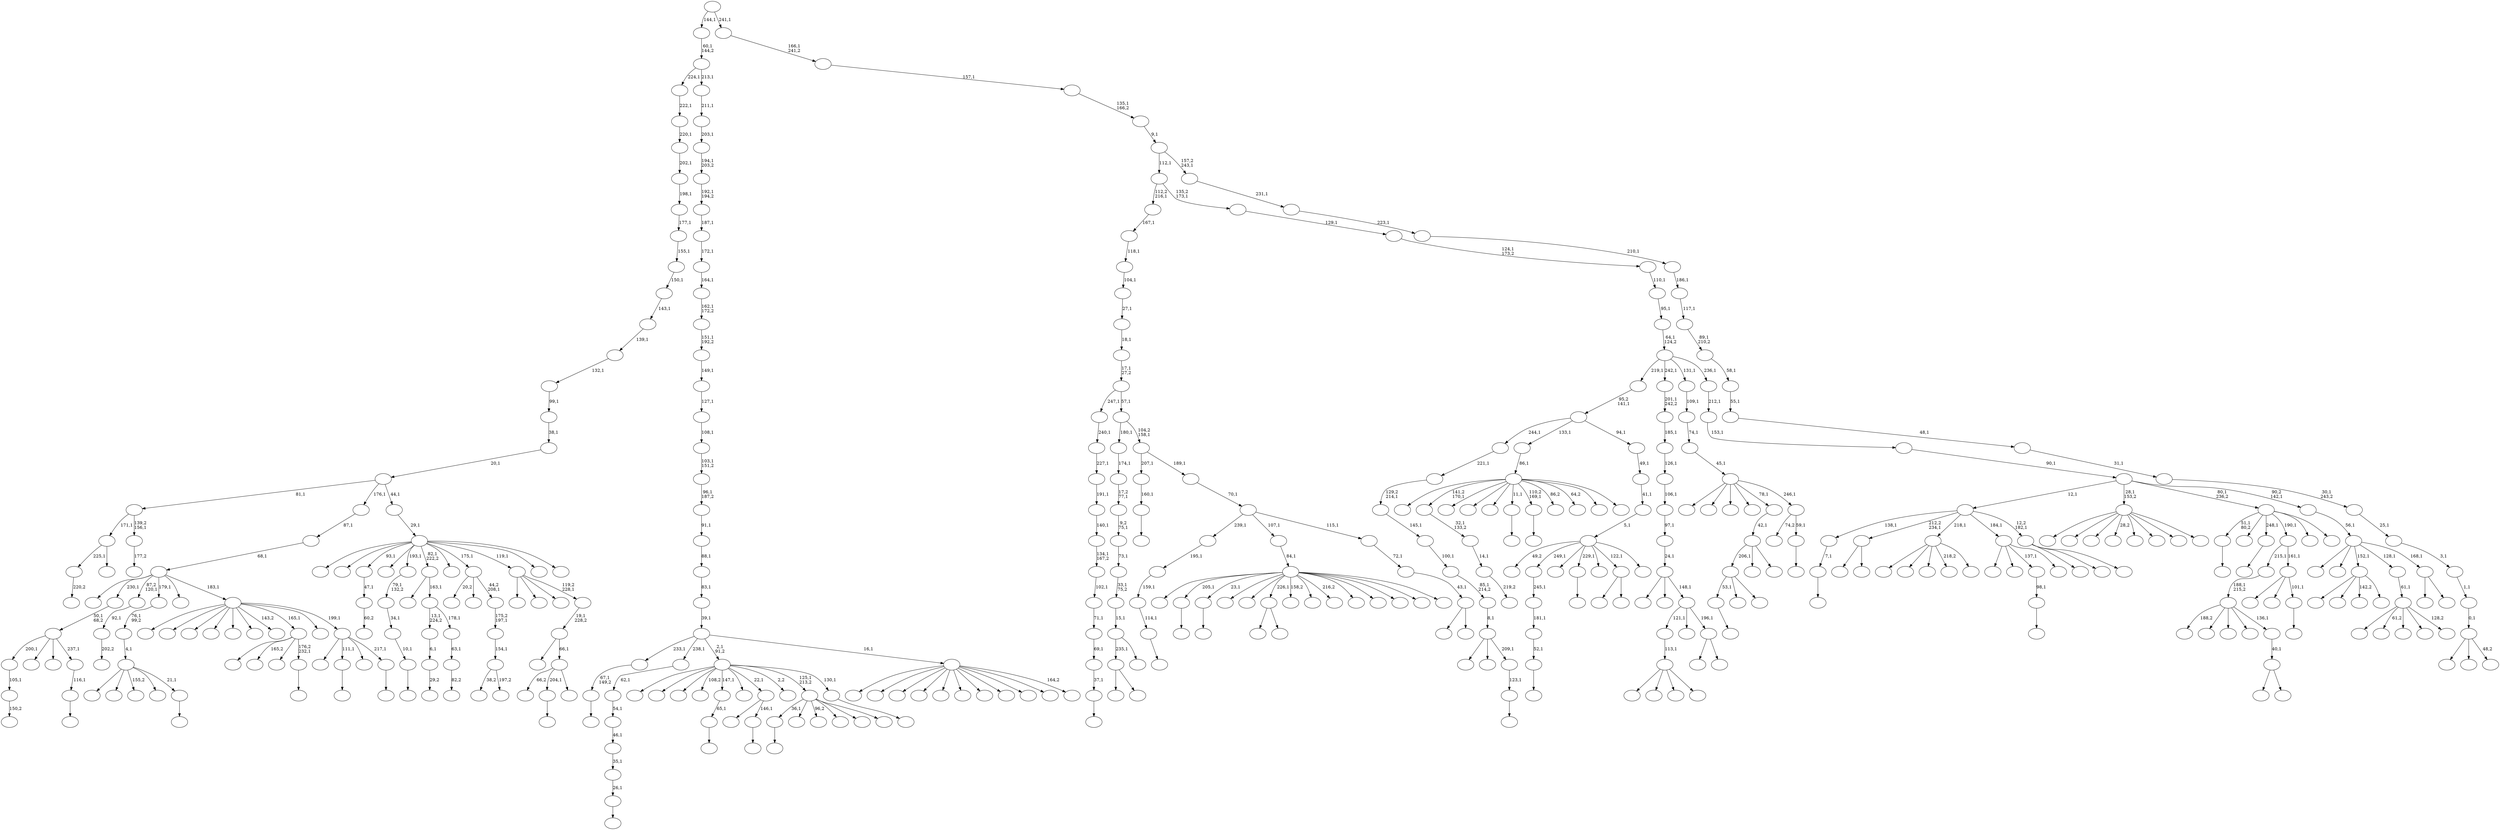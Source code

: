 digraph T {
	450 [label=""]
	449 [label=""]
	448 [label=""]
	447 [label=""]
	446 [label=""]
	445 [label=""]
	444 [label=""]
	443 [label=""]
	442 [label=""]
	441 [label=""]
	440 [label=""]
	439 [label=""]
	438 [label=""]
	437 [label=""]
	436 [label=""]
	435 [label=""]
	434 [label=""]
	433 [label=""]
	432 [label=""]
	431 [label=""]
	430 [label=""]
	429 [label=""]
	428 [label=""]
	427 [label=""]
	426 [label=""]
	425 [label=""]
	424 [label=""]
	423 [label=""]
	422 [label=""]
	421 [label=""]
	420 [label=""]
	419 [label=""]
	418 [label=""]
	417 [label=""]
	416 [label=""]
	415 [label=""]
	414 [label=""]
	413 [label=""]
	412 [label=""]
	411 [label=""]
	410 [label=""]
	409 [label=""]
	408 [label=""]
	407 [label=""]
	406 [label=""]
	405 [label=""]
	404 [label=""]
	403 [label=""]
	402 [label=""]
	401 [label=""]
	400 [label=""]
	399 [label=""]
	398 [label=""]
	397 [label=""]
	396 [label=""]
	395 [label=""]
	394 [label=""]
	393 [label=""]
	392 [label=""]
	391 [label=""]
	390 [label=""]
	389 [label=""]
	388 [label=""]
	387 [label=""]
	386 [label=""]
	385 [label=""]
	384 [label=""]
	383 [label=""]
	382 [label=""]
	381 [label=""]
	380 [label=""]
	379 [label=""]
	378 [label=""]
	377 [label=""]
	376 [label=""]
	375 [label=""]
	374 [label=""]
	373 [label=""]
	372 [label=""]
	371 [label=""]
	370 [label=""]
	369 [label=""]
	368 [label=""]
	367 [label=""]
	366 [label=""]
	365 [label=""]
	364 [label=""]
	363 [label=""]
	362 [label=""]
	361 [label=""]
	360 [label=""]
	359 [label=""]
	358 [label=""]
	357 [label=""]
	356 [label=""]
	355 [label=""]
	354 [label=""]
	353 [label=""]
	352 [label=""]
	351 [label=""]
	350 [label=""]
	349 [label=""]
	348 [label=""]
	347 [label=""]
	346 [label=""]
	345 [label=""]
	344 [label=""]
	343 [label=""]
	342 [label=""]
	341 [label=""]
	340 [label=""]
	339 [label=""]
	338 [label=""]
	337 [label=""]
	336 [label=""]
	335 [label=""]
	334 [label=""]
	333 [label=""]
	332 [label=""]
	331 [label=""]
	330 [label=""]
	329 [label=""]
	328 [label=""]
	327 [label=""]
	326 [label=""]
	325 [label=""]
	324 [label=""]
	323 [label=""]
	322 [label=""]
	321 [label=""]
	320 [label=""]
	319 [label=""]
	318 [label=""]
	317 [label=""]
	316 [label=""]
	315 [label=""]
	314 [label=""]
	313 [label=""]
	312 [label=""]
	311 [label=""]
	310 [label=""]
	309 [label=""]
	308 [label=""]
	307 [label=""]
	306 [label=""]
	305 [label=""]
	304 [label=""]
	303 [label=""]
	302 [label=""]
	301 [label=""]
	300 [label=""]
	299 [label=""]
	298 [label=""]
	297 [label=""]
	296 [label=""]
	295 [label=""]
	294 [label=""]
	293 [label=""]
	292 [label=""]
	291 [label=""]
	290 [label=""]
	289 [label=""]
	288 [label=""]
	287 [label=""]
	286 [label=""]
	285 [label=""]
	284 [label=""]
	283 [label=""]
	282 [label=""]
	281 [label=""]
	280 [label=""]
	279 [label=""]
	278 [label=""]
	277 [label=""]
	276 [label=""]
	275 [label=""]
	274 [label=""]
	273 [label=""]
	272 [label=""]
	271 [label=""]
	270 [label=""]
	269 [label=""]
	268 [label=""]
	267 [label=""]
	266 [label=""]
	265 [label=""]
	264 [label=""]
	263 [label=""]
	262 [label=""]
	261 [label=""]
	260 [label=""]
	259 [label=""]
	258 [label=""]
	257 [label=""]
	256 [label=""]
	255 [label=""]
	254 [label=""]
	253 [label=""]
	252 [label=""]
	251 [label=""]
	250 [label=""]
	249 [label=""]
	248 [label=""]
	247 [label=""]
	246 [label=""]
	245 [label=""]
	244 [label=""]
	243 [label=""]
	242 [label=""]
	241 [label=""]
	240 [label=""]
	239 [label=""]
	238 [label=""]
	237 [label=""]
	236 [label=""]
	235 [label=""]
	234 [label=""]
	233 [label=""]
	232 [label=""]
	231 [label=""]
	230 [label=""]
	229 [label=""]
	228 [label=""]
	227 [label=""]
	226 [label=""]
	225 [label=""]
	224 [label=""]
	223 [label=""]
	222 [label=""]
	221 [label=""]
	220 [label=""]
	219 [label=""]
	218 [label=""]
	217 [label=""]
	216 [label=""]
	215 [label=""]
	214 [label=""]
	213 [label=""]
	212 [label=""]
	211 [label=""]
	210 [label=""]
	209 [label=""]
	208 [label=""]
	207 [label=""]
	206 [label=""]
	205 [label=""]
	204 [label=""]
	203 [label=""]
	202 [label=""]
	201 [label=""]
	200 [label=""]
	199 [label=""]
	198 [label=""]
	197 [label=""]
	196 [label=""]
	195 [label=""]
	194 [label=""]
	193 [label=""]
	192 [label=""]
	191 [label=""]
	190 [label=""]
	189 [label=""]
	188 [label=""]
	187 [label=""]
	186 [label=""]
	185 [label=""]
	184 [label=""]
	183 [label=""]
	182 [label=""]
	181 [label=""]
	180 [label=""]
	179 [label=""]
	178 [label=""]
	177 [label=""]
	176 [label=""]
	175 [label=""]
	174 [label=""]
	173 [label=""]
	172 [label=""]
	171 [label=""]
	170 [label=""]
	169 [label=""]
	168 [label=""]
	167 [label=""]
	166 [label=""]
	165 [label=""]
	164 [label=""]
	163 [label=""]
	162 [label=""]
	161 [label=""]
	160 [label=""]
	159 [label=""]
	158 [label=""]
	157 [label=""]
	156 [label=""]
	155 [label=""]
	154 [label=""]
	153 [label=""]
	152 [label=""]
	151 [label=""]
	150 [label=""]
	149 [label=""]
	148 [label=""]
	147 [label=""]
	146 [label=""]
	145 [label=""]
	144 [label=""]
	143 [label=""]
	142 [label=""]
	141 [label=""]
	140 [label=""]
	139 [label=""]
	138 [label=""]
	137 [label=""]
	136 [label=""]
	135 [label=""]
	134 [label=""]
	133 [label=""]
	132 [label=""]
	131 [label=""]
	130 [label=""]
	129 [label=""]
	128 [label=""]
	127 [label=""]
	126 [label=""]
	125 [label=""]
	124 [label=""]
	123 [label=""]
	122 [label=""]
	121 [label=""]
	120 [label=""]
	119 [label=""]
	118 [label=""]
	117 [label=""]
	116 [label=""]
	115 [label=""]
	114 [label=""]
	113 [label=""]
	112 [label=""]
	111 [label=""]
	110 [label=""]
	109 [label=""]
	108 [label=""]
	107 [label=""]
	106 [label=""]
	105 [label=""]
	104 [label=""]
	103 [label=""]
	102 [label=""]
	101 [label=""]
	100 [label=""]
	99 [label=""]
	98 [label=""]
	97 [label=""]
	96 [label=""]
	95 [label=""]
	94 [label=""]
	93 [label=""]
	92 [label=""]
	91 [label=""]
	90 [label=""]
	89 [label=""]
	88 [label=""]
	87 [label=""]
	86 [label=""]
	85 [label=""]
	84 [label=""]
	83 [label=""]
	82 [label=""]
	81 [label=""]
	80 [label=""]
	79 [label=""]
	78 [label=""]
	77 [label=""]
	76 [label=""]
	75 [label=""]
	74 [label=""]
	73 [label=""]
	72 [label=""]
	71 [label=""]
	70 [label=""]
	69 [label=""]
	68 [label=""]
	67 [label=""]
	66 [label=""]
	65 [label=""]
	64 [label=""]
	63 [label=""]
	62 [label=""]
	61 [label=""]
	60 [label=""]
	59 [label=""]
	58 [label=""]
	57 [label=""]
	56 [label=""]
	55 [label=""]
	54 [label=""]
	53 [label=""]
	52 [label=""]
	51 [label=""]
	50 [label=""]
	49 [label=""]
	48 [label=""]
	47 [label=""]
	46 [label=""]
	45 [label=""]
	44 [label=""]
	43 [label=""]
	42 [label=""]
	41 [label=""]
	40 [label=""]
	39 [label=""]
	38 [label=""]
	37 [label=""]
	36 [label=""]
	35 [label=""]
	34 [label=""]
	33 [label=""]
	32 [label=""]
	31 [label=""]
	30 [label=""]
	29 [label=""]
	28 [label=""]
	27 [label=""]
	26 [label=""]
	25 [label=""]
	24 [label=""]
	23 [label=""]
	22 [label=""]
	21 [label=""]
	20 [label=""]
	19 [label=""]
	18 [label=""]
	17 [label=""]
	16 [label=""]
	15 [label=""]
	14 [label=""]
	13 [label=""]
	12 [label=""]
	11 [label=""]
	10 [label=""]
	9 [label=""]
	8 [label=""]
	7 [label=""]
	6 [label=""]
	5 [label=""]
	4 [label=""]
	3 [label=""]
	2 [label=""]
	1 [label=""]
	0 [label=""]
	444 -> 445 [label="220,2"]
	436 -> 437 [label=""]
	435 -> 436 [label="52,1"]
	434 -> 435 [label="181,1"]
	433 -> 434 [label="245,1"]
	431 -> 432 [label="150,2"]
	430 -> 431 [label="105,1"]
	425 -> 426 [label=""]
	419 -> 420 [label=""]
	415 -> 416 [label=""]
	414 -> 415 [label="160,1"]
	412 -> 413 [label=""]
	409 -> 410 [label=""]
	404 -> 405 [label=""]
	400 -> 401 [label=""]
	390 -> 391 [label="219,2"]
	389 -> 390 [label="14,1"]
	388 -> 389 [label="32,1\n133,2"]
	375 -> 376 [label="29,2"]
	374 -> 375 [label="6,1"]
	367 -> 368 [label="60,2"]
	366 -> 367 [label="47,1"]
	362 -> 363 [label=""]
	361 -> 362 [label="7,1"]
	357 -> 358 [label=""]
	356 -> 357 [label="37,1"]
	355 -> 356 [label="69,1"]
	354 -> 355 [label="71,1"]
	353 -> 354 [label="102,1"]
	352 -> 353 [label="134,1\n167,2"]
	351 -> 352 [label="140,1"]
	350 -> 351 [label="191,1"]
	349 -> 350 [label="227,1"]
	348 -> 349 [label="240,1"]
	344 -> 345 [label=""]
	337 -> 338 [label=""]
	336 -> 337 [label="114,1"]
	335 -> 336 [label="159,1"]
	334 -> 335 [label="195,1"]
	331 -> 419 [label="53,1"]
	331 -> 384 [label=""]
	331 -> 332 [label=""]
	329 -> 330 [label=""]
	328 -> 329 [label="67,1\n149,2"]
	325 -> 398 [label=""]
	325 -> 326 [label=""]
	319 -> 448 [label=""]
	319 -> 320 [label=""]
	316 -> 317 [label=""]
	315 -> 316 [label="116,1"]
	314 -> 430 [label="200,1"]
	314 -> 411 [label=""]
	314 -> 365 [label=""]
	314 -> 315 [label="237,1"]
	313 -> 314 [label="50,1\n68,2"]
	306 -> 307 [label=""]
	305 -> 306 [label="10,1"]
	304 -> 305 [label="34,1"]
	303 -> 304 [label="79,1\n132,2"]
	300 -> 319 [label="235,1"]
	300 -> 301 [label=""]
	299 -> 300 [label="15,1"]
	298 -> 299 [label="33,1\n75,2"]
	297 -> 298 [label="73,1"]
	296 -> 297 [label="9,2\n75,1"]
	295 -> 296 [label="17,2\n77,1"]
	294 -> 295 [label="174,1"]
	286 -> 287 [label=""]
	285 -> 286 [label="65,1"]
	281 -> 311 [label=""]
	281 -> 282 [label=""]
	273 -> 274 [label="82,2"]
	272 -> 273 [label="63,1"]
	271 -> 374 [label="13,1\n224,2"]
	271 -> 272 [label="178,1"]
	270 -> 418 [label=""]
	270 -> 271 [label="163,1"]
	267 -> 268 [label=""]
	260 -> 261 [label=""]
	258 -> 259 [label=""]
	255 -> 256 [label=""]
	254 -> 255 [label="123,1"]
	253 -> 310 [label=""]
	253 -> 308 [label=""]
	253 -> 254 [label="209,1"]
	252 -> 253 [label="8,1"]
	251 -> 252 [label="85,1\n214,2"]
	250 -> 251 [label="100,1"]
	249 -> 250 [label="145,1"]
	248 -> 249 [label="129,2\n214,1"]
	247 -> 248 [label="221,1"]
	245 -> 246 [label=""]
	244 -> 293 [label=""]
	244 -> 245 [label="146,1"]
	241 -> 380 [label=""]
	241 -> 321 [label=""]
	241 -> 275 [label=""]
	241 -> 242 [label=""]
	240 -> 241 [label="113,1"]
	235 -> 372 [label=""]
	235 -> 236 [label=""]
	234 -> 235 [label="40,1"]
	233 -> 443 [label="188,2"]
	233 -> 402 [label=""]
	233 -> 394 [label=""]
	233 -> 359 [label=""]
	233 -> 234 [label="136,1"]
	232 -> 233 [label="188,1\n215,2"]
	230 -> 231 [label=""]
	229 -> 230 [label="26,1"]
	228 -> 229 [label="35,1"]
	227 -> 228 [label="46,1"]
	226 -> 227 [label="54,1"]
	225 -> 226 [label="62,1"]
	218 -> 444 [label="225,1"]
	218 -> 219 [label=""]
	215 -> 216 [label=""]
	214 -> 407 [label=""]
	214 -> 343 [label="165,2"]
	214 -> 318 [label=""]
	214 -> 215 [label="176,2\n232,1"]
	211 -> 442 [label=""]
	211 -> 440 [label=""]
	211 -> 276 [label="142,2"]
	211 -> 212 [label=""]
	209 -> 210 [label="202,2"]
	208 -> 209 [label="92,1"]
	204 -> 429 [label=""]
	204 -> 424 [label="61,2"]
	204 -> 378 [label=""]
	204 -> 278 [label=""]
	204 -> 205 [label="128,2"]
	203 -> 204 [label="61,1"]
	200 -> 201 [label="177,2"]
	199 -> 218 [label="171,1"]
	199 -> 200 [label="139,2\n156,1"]
	195 -> 196 [label=""]
	194 -> 377 [label=""]
	194 -> 339 [label=""]
	194 -> 195 [label="101,1"]
	193 -> 232 [label="215,1"]
	193 -> 194 [label="161,1"]
	191 -> 192 [label=""]
	190 -> 395 [label=""]
	190 -> 373 [label=""]
	190 -> 323 [label="155,2"]
	190 -> 243 [label=""]
	190 -> 191 [label="21,1"]
	189 -> 190 [label="4,1"]
	188 -> 189 [label="76,1\n99,2"]
	186 -> 187 [label=""]
	185 -> 186 [label="98,1"]
	172 -> 382 [label=""]
	172 -> 173 [label=""]
	168 -> 385 [label=""]
	168 -> 291 [label=""]
	168 -> 224 [label=""]
	168 -> 183 [label="218,2"]
	168 -> 169 [label=""]
	166 -> 449 [label=""]
	166 -> 388 [label="141,2\n170,1"]
	166 -> 371 [label=""]
	166 -> 322 [label=""]
	166 -> 309 [label=""]
	166 -> 260 [label="11,1"]
	166 -> 258 [label="110,2\n169,1"]
	166 -> 257 [label="86,2"]
	166 -> 202 [label="64,2"]
	166 -> 198 [label=""]
	166 -> 167 [label=""]
	165 -> 166 [label="86,1"]
	163 -> 164 [label=""]
	161 -> 162 [label=""]
	160 -> 423 [label=""]
	160 -> 409 [label="111,1"]
	160 -> 364 [label=""]
	160 -> 161 [label="217,1"]
	159 -> 428 [label=""]
	159 -> 393 [label=""]
	159 -> 340 [label=""]
	159 -> 312 [label=""]
	159 -> 288 [label=""]
	159 -> 284 [label=""]
	159 -> 283 [label="143,2"]
	159 -> 214 [label="165,1"]
	159 -> 170 [label=""]
	159 -> 160 [label="199,1"]
	158 -> 447 [label=""]
	158 -> 313 [label="230,1"]
	158 -> 208 [label="87,2\n120,1"]
	158 -> 188 [label="179,1"]
	158 -> 180 [label=""]
	158 -> 159 [label="183,1"]
	157 -> 158 [label="68,1"]
	156 -> 157 [label="87,1"]
	154 -> 333 [label=""]
	154 -> 222 [label=""]
	154 -> 185 [label="137,1"]
	154 -> 155 [label=""]
	150 -> 441 [label="49,2"]
	150 -> 433 [label="249,1"]
	150 -> 427 [label=""]
	150 -> 344 [label="229,1"]
	150 -> 264 [label=""]
	150 -> 172 [label="122,1"]
	150 -> 151 [label=""]
	149 -> 150 [label="5,1"]
	148 -> 149 [label="41,1"]
	147 -> 148 [label="49,1"]
	146 -> 247 [label="244,1"]
	146 -> 165 [label="133,1"]
	146 -> 147 [label="94,1"]
	145 -> 146 [label="95,2\n141,1"]
	142 -> 404 [label="36,1"]
	142 -> 381 [label=""]
	142 -> 279 [label="96,2"]
	142 -> 223 [label=""]
	142 -> 184 [label=""]
	142 -> 143 [label=""]
	139 -> 369 [label=""]
	139 -> 178 [label=""]
	139 -> 140 [label=""]
	138 -> 361 [label="138,1"]
	138 -> 281 [label="212,2\n234,1"]
	138 -> 168 [label="218,1"]
	138 -> 154 [label="184,1"]
	138 -> 139 [label="12,2\n182,1"]
	136 -> 331 [label="206,1"]
	136 -> 292 [label=""]
	136 -> 137 [label=""]
	135 -> 136 [label="42,1"]
	133 -> 421 [label=""]
	133 -> 412 [label="205,1"]
	133 -> 400 [label="23,1"]
	133 -> 387 [label=""]
	133 -> 360 [label=""]
	133 -> 325 [label="226,1"]
	133 -> 324 [label="158,2"]
	133 -> 302 [label=""]
	133 -> 290 [label="216,2"]
	133 -> 269 [label=""]
	133 -> 221 [label=""]
	133 -> 220 [label=""]
	133 -> 176 [label=""]
	133 -> 134 [label=""]
	132 -> 133 [label="84,1"]
	127 -> 439 [label="38,2"]
	127 -> 128 [label="197,2"]
	126 -> 127 [label="154,1"]
	125 -> 126 [label="175,2\n197,1"]
	124 -> 379 [label="20,2"]
	124 -> 129 [label=""]
	124 -> 125 [label="44,2\n208,1"]
	122 -> 392 [label="66,2"]
	122 -> 163 [label="204,1"]
	122 -> 123 [label=""]
	121 -> 141 [label=""]
	121 -> 122 [label="66,1"]
	120 -> 121 [label="19,1\n228,2"]
	119 -> 446 [label=""]
	119 -> 144 [label=""]
	119 -> 130 [label=""]
	119 -> 120 [label="119,2\n228,1"]
	117 -> 182 [label=""]
	117 -> 118 [label=""]
	116 -> 240 [label="121,1"]
	116 -> 213 [label=""]
	116 -> 117 [label="196,1"]
	115 -> 327 [label=""]
	115 -> 177 [label=""]
	115 -> 116 [label="148,1"]
	114 -> 115 [label="24,1"]
	113 -> 114 [label="97,1"]
	112 -> 113 [label="106,1"]
	111 -> 112 [label="126,1"]
	110 -> 111 [label="185,1"]
	109 -> 110 [label="201,1\n242,2"]
	107 -> 280 [label=""]
	107 -> 277 [label=""]
	107 -> 238 [label=""]
	107 -> 217 [label="28,2"]
	107 -> 206 [label=""]
	107 -> 197 [label=""]
	107 -> 153 [label=""]
	107 -> 108 [label=""]
	104 -> 450 [label=""]
	104 -> 383 [label=""]
	104 -> 366 [label="93,1"]
	104 -> 346 [label=""]
	104 -> 303 [label="193,1"]
	104 -> 270 [label="82,1\n222,2"]
	104 -> 179 [label=""]
	104 -> 124 [label="175,1"]
	104 -> 119 [label="119,1"]
	104 -> 106 [label=""]
	104 -> 105 [label=""]
	103 -> 104 [label="29,1"]
	102 -> 199 [label="81,1"]
	102 -> 156 [label="176,1"]
	102 -> 103 [label="44,1"]
	101 -> 102 [label="20,1"]
	100 -> 101 [label="38,1"]
	99 -> 100 [label="99,1"]
	98 -> 99 [label="132,1"]
	97 -> 98 [label="139,1"]
	96 -> 97 [label="143,1"]
	95 -> 96 [label="150,1"]
	94 -> 95 [label="155,1"]
	93 -> 94 [label="177,1"]
	92 -> 93 [label="198,1"]
	91 -> 92 [label="202,1"]
	90 -> 91 [label="220,1"]
	89 -> 90 [label="222,1"]
	87 -> 88 [label=""]
	86 -> 408 [label=""]
	86 -> 399 [label=""]
	86 -> 397 [label=""]
	86 -> 341 [label="108,2"]
	86 -> 285 [label="147,1"]
	86 -> 266 [label=""]
	86 -> 244 [label="22,1"]
	86 -> 175 [label="2,2"]
	86 -> 142 [label="125,1\n213,2"]
	86 -> 87 [label="130,1"]
	83 -> 84 [label=""]
	82 -> 342 [label="74,2"]
	82 -> 83 [label="59,1"]
	81 -> 438 [label=""]
	81 -> 417 [label=""]
	81 -> 370 [label=""]
	81 -> 289 [label=""]
	81 -> 135 [label="78,1"]
	81 -> 82 [label="246,1"]
	80 -> 81 [label="45,1"]
	79 -> 80 [label="74,1"]
	78 -> 79 [label="109,1"]
	76 -> 425 [label="51,1\n80,2"]
	76 -> 386 [label=""]
	76 -> 267 [label="248,1"]
	76 -> 193 [label="190,1"]
	76 -> 152 [label=""]
	76 -> 77 [label=""]
	74 -> 422 [label=""]
	74 -> 406 [label=""]
	74 -> 403 [label=""]
	74 -> 263 [label=""]
	74 -> 239 [label=""]
	74 -> 237 [label=""]
	74 -> 207 [label=""]
	74 -> 174 [label=""]
	74 -> 131 [label=""]
	74 -> 85 [label=""]
	74 -> 75 [label="164,2"]
	73 -> 328 [label="233,1"]
	73 -> 225 [label="238,1"]
	73 -> 86 [label="2,1\n91,2"]
	73 -> 74 [label="16,1"]
	72 -> 73 [label="39,1"]
	71 -> 72 [label="83,1"]
	70 -> 71 [label="88,1"]
	69 -> 70 [label="91,1"]
	68 -> 69 [label="96,1\n187,2"]
	67 -> 68 [label="103,1\n151,2"]
	66 -> 67 [label="108,1"]
	65 -> 66 [label="127,1"]
	64 -> 65 [label="149,1"]
	63 -> 64 [label="151,1\n192,2"]
	62 -> 63 [label="162,1\n172,2"]
	61 -> 62 [label="164,1"]
	60 -> 61 [label="172,1"]
	59 -> 60 [label="187,1"]
	58 -> 59 [label="192,1\n194,2"]
	57 -> 58 [label="194,1\n203,2"]
	56 -> 57 [label="203,1"]
	55 -> 56 [label="211,1"]
	54 -> 89 [label="224,1"]
	54 -> 55 [label="213,1"]
	53 -> 54 [label="60,1\n144,2"]
	51 -> 347 [label=""]
	51 -> 52 [label=""]
	50 -> 51 [label="43,1"]
	49 -> 50 [label="72,1"]
	48 -> 334 [label="239,1"]
	48 -> 132 [label="107,1"]
	48 -> 49 [label="115,1"]
	47 -> 48 [label="70,1"]
	46 -> 414 [label="207,1"]
	46 -> 47 [label="189,1"]
	45 -> 294 [label="180,1"]
	45 -> 46 [label="104,2\n158,1"]
	44 -> 348 [label="247,1"]
	44 -> 45 [label="57,1"]
	43 -> 44 [label="17,1\n27,2"]
	42 -> 43 [label="18,1"]
	41 -> 42 [label="27,1"]
	40 -> 41 [label="104,1"]
	39 -> 40 [label="118,1"]
	38 -> 39 [label="167,1"]
	36 -> 181 [label=""]
	36 -> 37 [label=""]
	35 -> 265 [label=""]
	35 -> 262 [label=""]
	35 -> 211 [label="152,1"]
	35 -> 203 [label="128,1"]
	35 -> 36 [label="168,1"]
	34 -> 35 [label="56,1"]
	33 -> 138 [label="12,1"]
	33 -> 107 [label="28,1\n153,2"]
	33 -> 76 [label="80,1\n236,2"]
	33 -> 34 [label="90,2\n142,1"]
	32 -> 33 [label="90,1"]
	31 -> 32 [label="153,1"]
	30 -> 31 [label="212,1"]
	29 -> 145 [label="219,1"]
	29 -> 109 [label="242,1"]
	29 -> 78 [label="131,1"]
	29 -> 30 [label="236,1"]
	28 -> 29 [label="64,1\n124,2"]
	27 -> 28 [label="95,1"]
	26 -> 27 [label="110,1"]
	25 -> 26 [label="124,1\n173,2"]
	24 -> 25 [label="129,1"]
	23 -> 38 [label="112,2\n216,1"]
	23 -> 24 [label="135,2\n173,1"]
	21 -> 396 [label=""]
	21 -> 171 [label=""]
	21 -> 22 [label="48,2"]
	20 -> 21 [label="0,1"]
	19 -> 20 [label="1,1"]
	18 -> 19 [label="3,1"]
	17 -> 18 [label="25,1"]
	16 -> 17 [label="30,1\n243,2"]
	15 -> 16 [label="31,1"]
	14 -> 15 [label="48,1"]
	13 -> 14 [label="55,1"]
	12 -> 13 [label="58,1"]
	11 -> 12 [label="89,1\n210,2"]
	10 -> 11 [label="117,1"]
	9 -> 10 [label="186,1"]
	8 -> 9 [label="210,1"]
	7 -> 8 [label="223,1"]
	6 -> 7 [label="231,1"]
	5 -> 23 [label="112,1"]
	5 -> 6 [label="157,2\n243,1"]
	4 -> 5 [label="9,1"]
	3 -> 4 [label="135,1\n166,2"]
	2 -> 3 [label="157,1"]
	1 -> 2 [label="166,1\n241,2"]
	0 -> 53 [label="144,1"]
	0 -> 1 [label="241,1"]
}
